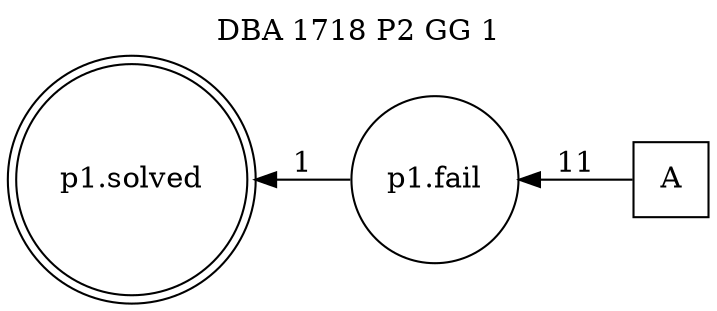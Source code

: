 digraph DBA_1718_P2_GG_1_GOOD {
labelloc="tl"
label= " DBA 1718 P2 GG 1 "
rankdir="RL";
graph [ size=" 10 , 10 !"]

"A" [shape="square" label="A"]
"p1.fail" [shape="circle" label="p1.fail"]
"p1.solved" [shape="doublecircle" label="p1.solved"]
"A" -> "p1.fail" [ label=11]
"p1.fail" -> "p1.solved" [ label=1]
}
